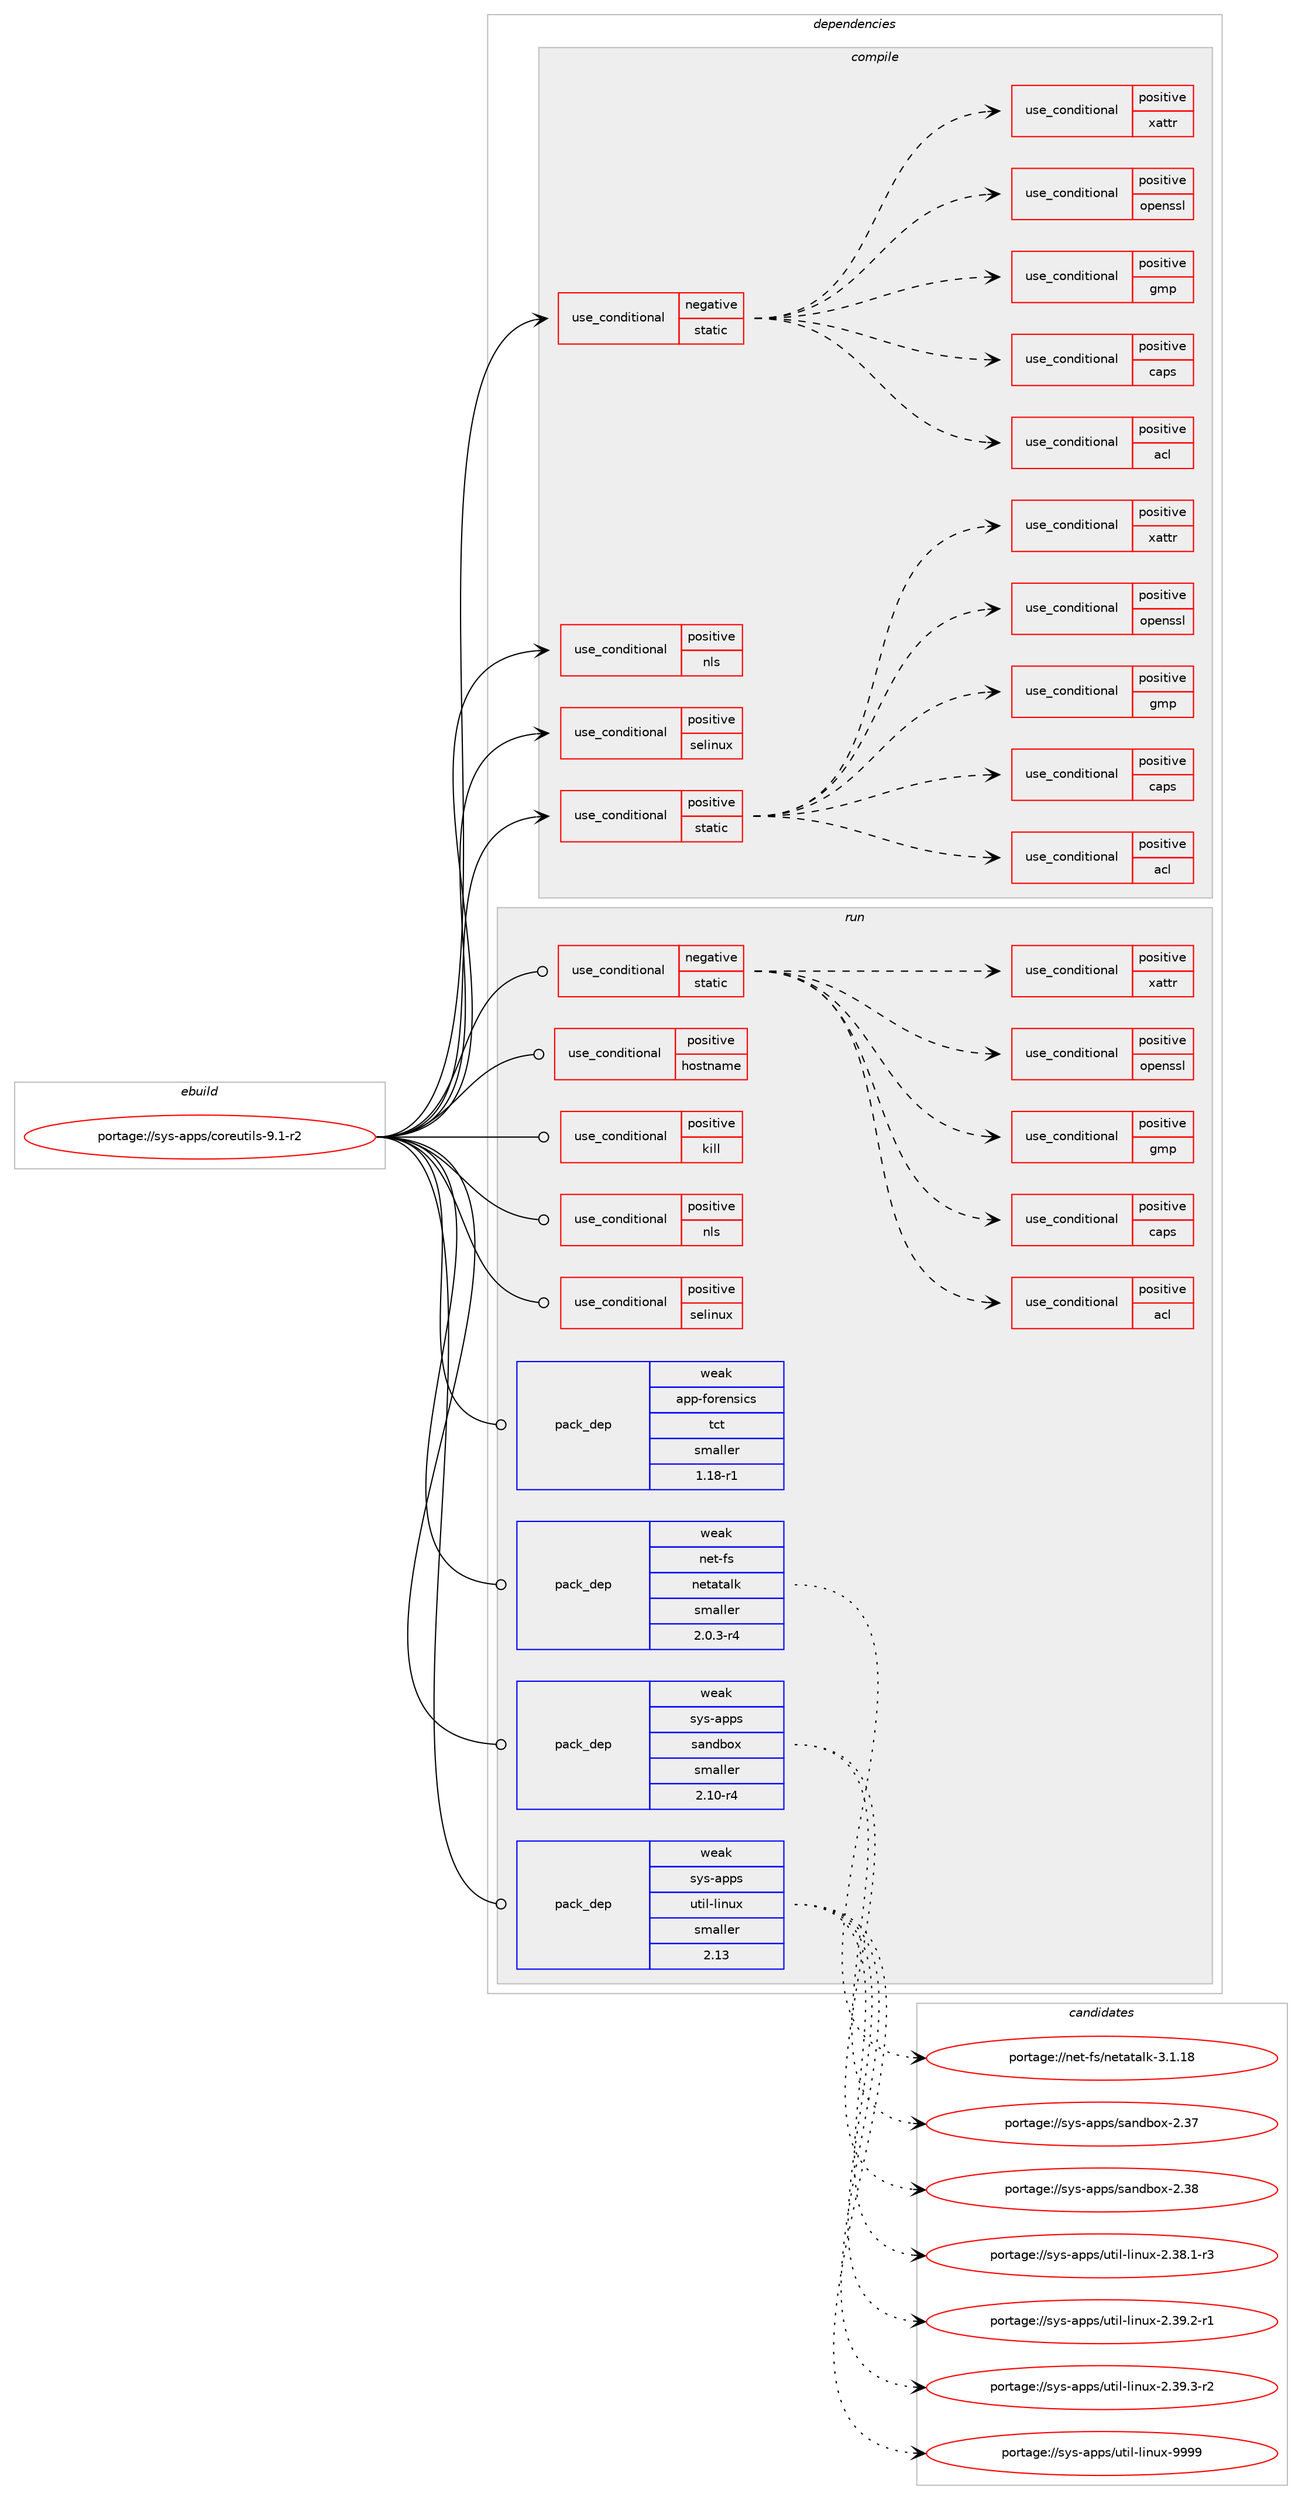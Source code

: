 digraph prolog {

# *************
# Graph options
# *************

newrank=true;
concentrate=true;
compound=true;
graph [rankdir=LR,fontname=Helvetica,fontsize=10,ranksep=1.5];#, ranksep=2.5, nodesep=0.2];
edge  [arrowhead=vee];
node  [fontname=Helvetica,fontsize=10];

# **********
# The ebuild
# **********

subgraph cluster_leftcol {
color=gray;
rank=same;
label=<<i>ebuild</i>>;
id [label="portage://sys-apps/coreutils-9.1-r2", color=red, width=4, href="../sys-apps/coreutils-9.1-r2.svg"];
}

# ****************
# The dependencies
# ****************

subgraph cluster_midcol {
color=gray;
label=<<i>dependencies</i>>;
subgraph cluster_compile {
fillcolor="#eeeeee";
style=filled;
label=<<i>compile</i>>;
subgraph cond10488 {
dependency14851 [label=<<TABLE BORDER="0" CELLBORDER="1" CELLSPACING="0" CELLPADDING="4"><TR><TD ROWSPAN="3" CELLPADDING="10">use_conditional</TD></TR><TR><TD>negative</TD></TR><TR><TD>static</TD></TR></TABLE>>, shape=none, color=red];
subgraph cond10489 {
dependency14852 [label=<<TABLE BORDER="0" CELLBORDER="1" CELLSPACING="0" CELLPADDING="4"><TR><TD ROWSPAN="3" CELLPADDING="10">use_conditional</TD></TR><TR><TD>positive</TD></TR><TR><TD>acl</TD></TR></TABLE>>, shape=none, color=red];
# *** BEGIN UNKNOWN DEPENDENCY TYPE (TODO) ***
# dependency14852 -> package_dependency(portage://sys-apps/coreutils-9.1-r2,install,no,sys-apps,acl,none,[,,],[],[])
# *** END UNKNOWN DEPENDENCY TYPE (TODO) ***

}
dependency14851:e -> dependency14852:w [weight=20,style="dashed",arrowhead="vee"];
subgraph cond10490 {
dependency14853 [label=<<TABLE BORDER="0" CELLBORDER="1" CELLSPACING="0" CELLPADDING="4"><TR><TD ROWSPAN="3" CELLPADDING="10">use_conditional</TD></TR><TR><TD>positive</TD></TR><TR><TD>caps</TD></TR></TABLE>>, shape=none, color=red];
# *** BEGIN UNKNOWN DEPENDENCY TYPE (TODO) ***
# dependency14853 -> package_dependency(portage://sys-apps/coreutils-9.1-r2,install,no,sys-libs,libcap,none,[,,],[],[])
# *** END UNKNOWN DEPENDENCY TYPE (TODO) ***

}
dependency14851:e -> dependency14853:w [weight=20,style="dashed",arrowhead="vee"];
subgraph cond10491 {
dependency14854 [label=<<TABLE BORDER="0" CELLBORDER="1" CELLSPACING="0" CELLPADDING="4"><TR><TD ROWSPAN="3" CELLPADDING="10">use_conditional</TD></TR><TR><TD>positive</TD></TR><TR><TD>gmp</TD></TR></TABLE>>, shape=none, color=red];
# *** BEGIN UNKNOWN DEPENDENCY TYPE (TODO) ***
# dependency14854 -> package_dependency(portage://sys-apps/coreutils-9.1-r2,install,no,dev-libs,gmp,none,[,,],any_same_slot,[])
# *** END UNKNOWN DEPENDENCY TYPE (TODO) ***

}
dependency14851:e -> dependency14854:w [weight=20,style="dashed",arrowhead="vee"];
subgraph cond10492 {
dependency14855 [label=<<TABLE BORDER="0" CELLBORDER="1" CELLSPACING="0" CELLPADDING="4"><TR><TD ROWSPAN="3" CELLPADDING="10">use_conditional</TD></TR><TR><TD>positive</TD></TR><TR><TD>openssl</TD></TR></TABLE>>, shape=none, color=red];
# *** BEGIN UNKNOWN DEPENDENCY TYPE (TODO) ***
# dependency14855 -> package_dependency(portage://sys-apps/coreutils-9.1-r2,install,no,dev-libs,openssl,none,[,,],any_same_slot,[])
# *** END UNKNOWN DEPENDENCY TYPE (TODO) ***

}
dependency14851:e -> dependency14855:w [weight=20,style="dashed",arrowhead="vee"];
subgraph cond10493 {
dependency14856 [label=<<TABLE BORDER="0" CELLBORDER="1" CELLSPACING="0" CELLPADDING="4"><TR><TD ROWSPAN="3" CELLPADDING="10">use_conditional</TD></TR><TR><TD>positive</TD></TR><TR><TD>xattr</TD></TR></TABLE>>, shape=none, color=red];
# *** BEGIN UNKNOWN DEPENDENCY TYPE (TODO) ***
# dependency14856 -> package_dependency(portage://sys-apps/coreutils-9.1-r2,install,no,sys-apps,attr,none,[,,],[],[])
# *** END UNKNOWN DEPENDENCY TYPE (TODO) ***

}
dependency14851:e -> dependency14856:w [weight=20,style="dashed",arrowhead="vee"];
}
id:e -> dependency14851:w [weight=20,style="solid",arrowhead="vee"];
subgraph cond10494 {
dependency14857 [label=<<TABLE BORDER="0" CELLBORDER="1" CELLSPACING="0" CELLPADDING="4"><TR><TD ROWSPAN="3" CELLPADDING="10">use_conditional</TD></TR><TR><TD>positive</TD></TR><TR><TD>nls</TD></TR></TABLE>>, shape=none, color=red];
# *** BEGIN UNKNOWN DEPENDENCY TYPE (TODO) ***
# dependency14857 -> package_dependency(portage://sys-apps/coreutils-9.1-r2,install,no,virtual,libintl,none,[,,],[],[])
# *** END UNKNOWN DEPENDENCY TYPE (TODO) ***

}
id:e -> dependency14857:w [weight=20,style="solid",arrowhead="vee"];
subgraph cond10495 {
dependency14858 [label=<<TABLE BORDER="0" CELLBORDER="1" CELLSPACING="0" CELLPADDING="4"><TR><TD ROWSPAN="3" CELLPADDING="10">use_conditional</TD></TR><TR><TD>positive</TD></TR><TR><TD>selinux</TD></TR></TABLE>>, shape=none, color=red];
# *** BEGIN UNKNOWN DEPENDENCY TYPE (TODO) ***
# dependency14858 -> package_dependency(portage://sys-apps/coreutils-9.1-r2,install,no,sys-libs,libselinux,none,[,,],[],[])
# *** END UNKNOWN DEPENDENCY TYPE (TODO) ***

}
id:e -> dependency14858:w [weight=20,style="solid",arrowhead="vee"];
subgraph cond10496 {
dependency14859 [label=<<TABLE BORDER="0" CELLBORDER="1" CELLSPACING="0" CELLPADDING="4"><TR><TD ROWSPAN="3" CELLPADDING="10">use_conditional</TD></TR><TR><TD>positive</TD></TR><TR><TD>static</TD></TR></TABLE>>, shape=none, color=red];
subgraph cond10497 {
dependency14860 [label=<<TABLE BORDER="0" CELLBORDER="1" CELLSPACING="0" CELLPADDING="4"><TR><TD ROWSPAN="3" CELLPADDING="10">use_conditional</TD></TR><TR><TD>positive</TD></TR><TR><TD>acl</TD></TR></TABLE>>, shape=none, color=red];
# *** BEGIN UNKNOWN DEPENDENCY TYPE (TODO) ***
# dependency14860 -> package_dependency(portage://sys-apps/coreutils-9.1-r2,install,no,sys-apps,acl,none,[,,],[],[use(enable(static-libs),none)])
# *** END UNKNOWN DEPENDENCY TYPE (TODO) ***

}
dependency14859:e -> dependency14860:w [weight=20,style="dashed",arrowhead="vee"];
subgraph cond10498 {
dependency14861 [label=<<TABLE BORDER="0" CELLBORDER="1" CELLSPACING="0" CELLPADDING="4"><TR><TD ROWSPAN="3" CELLPADDING="10">use_conditional</TD></TR><TR><TD>positive</TD></TR><TR><TD>caps</TD></TR></TABLE>>, shape=none, color=red];
# *** BEGIN UNKNOWN DEPENDENCY TYPE (TODO) ***
# dependency14861 -> package_dependency(portage://sys-apps/coreutils-9.1-r2,install,no,sys-libs,libcap,none,[,,],[],[])
# *** END UNKNOWN DEPENDENCY TYPE (TODO) ***

}
dependency14859:e -> dependency14861:w [weight=20,style="dashed",arrowhead="vee"];
subgraph cond10499 {
dependency14862 [label=<<TABLE BORDER="0" CELLBORDER="1" CELLSPACING="0" CELLPADDING="4"><TR><TD ROWSPAN="3" CELLPADDING="10">use_conditional</TD></TR><TR><TD>positive</TD></TR><TR><TD>gmp</TD></TR></TABLE>>, shape=none, color=red];
# *** BEGIN UNKNOWN DEPENDENCY TYPE (TODO) ***
# dependency14862 -> package_dependency(portage://sys-apps/coreutils-9.1-r2,install,no,dev-libs,gmp,none,[,,],any_same_slot,[use(enable(static-libs),none)])
# *** END UNKNOWN DEPENDENCY TYPE (TODO) ***

}
dependency14859:e -> dependency14862:w [weight=20,style="dashed",arrowhead="vee"];
subgraph cond10500 {
dependency14863 [label=<<TABLE BORDER="0" CELLBORDER="1" CELLSPACING="0" CELLPADDING="4"><TR><TD ROWSPAN="3" CELLPADDING="10">use_conditional</TD></TR><TR><TD>positive</TD></TR><TR><TD>openssl</TD></TR></TABLE>>, shape=none, color=red];
# *** BEGIN UNKNOWN DEPENDENCY TYPE (TODO) ***
# dependency14863 -> package_dependency(portage://sys-apps/coreutils-9.1-r2,install,no,dev-libs,openssl,none,[,,],any_same_slot,[use(enable(static-libs),none)])
# *** END UNKNOWN DEPENDENCY TYPE (TODO) ***

}
dependency14859:e -> dependency14863:w [weight=20,style="dashed",arrowhead="vee"];
subgraph cond10501 {
dependency14864 [label=<<TABLE BORDER="0" CELLBORDER="1" CELLSPACING="0" CELLPADDING="4"><TR><TD ROWSPAN="3" CELLPADDING="10">use_conditional</TD></TR><TR><TD>positive</TD></TR><TR><TD>xattr</TD></TR></TABLE>>, shape=none, color=red];
# *** BEGIN UNKNOWN DEPENDENCY TYPE (TODO) ***
# dependency14864 -> package_dependency(portage://sys-apps/coreutils-9.1-r2,install,no,sys-apps,attr,none,[,,],[],[use(enable(static-libs),none)])
# *** END UNKNOWN DEPENDENCY TYPE (TODO) ***

}
dependency14859:e -> dependency14864:w [weight=20,style="dashed",arrowhead="vee"];
}
id:e -> dependency14859:w [weight=20,style="solid",arrowhead="vee"];
}
subgraph cluster_compileandrun {
fillcolor="#eeeeee";
style=filled;
label=<<i>compile and run</i>>;
}
subgraph cluster_run {
fillcolor="#eeeeee";
style=filled;
label=<<i>run</i>>;
subgraph cond10502 {
dependency14865 [label=<<TABLE BORDER="0" CELLBORDER="1" CELLSPACING="0" CELLPADDING="4"><TR><TD ROWSPAN="3" CELLPADDING="10">use_conditional</TD></TR><TR><TD>negative</TD></TR><TR><TD>static</TD></TR></TABLE>>, shape=none, color=red];
subgraph cond10503 {
dependency14866 [label=<<TABLE BORDER="0" CELLBORDER="1" CELLSPACING="0" CELLPADDING="4"><TR><TD ROWSPAN="3" CELLPADDING="10">use_conditional</TD></TR><TR><TD>positive</TD></TR><TR><TD>acl</TD></TR></TABLE>>, shape=none, color=red];
# *** BEGIN UNKNOWN DEPENDENCY TYPE (TODO) ***
# dependency14866 -> package_dependency(portage://sys-apps/coreutils-9.1-r2,run,no,sys-apps,acl,none,[,,],[],[])
# *** END UNKNOWN DEPENDENCY TYPE (TODO) ***

}
dependency14865:e -> dependency14866:w [weight=20,style="dashed",arrowhead="vee"];
subgraph cond10504 {
dependency14867 [label=<<TABLE BORDER="0" CELLBORDER="1" CELLSPACING="0" CELLPADDING="4"><TR><TD ROWSPAN="3" CELLPADDING="10">use_conditional</TD></TR><TR><TD>positive</TD></TR><TR><TD>caps</TD></TR></TABLE>>, shape=none, color=red];
# *** BEGIN UNKNOWN DEPENDENCY TYPE (TODO) ***
# dependency14867 -> package_dependency(portage://sys-apps/coreutils-9.1-r2,run,no,sys-libs,libcap,none,[,,],[],[])
# *** END UNKNOWN DEPENDENCY TYPE (TODO) ***

}
dependency14865:e -> dependency14867:w [weight=20,style="dashed",arrowhead="vee"];
subgraph cond10505 {
dependency14868 [label=<<TABLE BORDER="0" CELLBORDER="1" CELLSPACING="0" CELLPADDING="4"><TR><TD ROWSPAN="3" CELLPADDING="10">use_conditional</TD></TR><TR><TD>positive</TD></TR><TR><TD>gmp</TD></TR></TABLE>>, shape=none, color=red];
# *** BEGIN UNKNOWN DEPENDENCY TYPE (TODO) ***
# dependency14868 -> package_dependency(portage://sys-apps/coreutils-9.1-r2,run,no,dev-libs,gmp,none,[,,],any_same_slot,[])
# *** END UNKNOWN DEPENDENCY TYPE (TODO) ***

}
dependency14865:e -> dependency14868:w [weight=20,style="dashed",arrowhead="vee"];
subgraph cond10506 {
dependency14869 [label=<<TABLE BORDER="0" CELLBORDER="1" CELLSPACING="0" CELLPADDING="4"><TR><TD ROWSPAN="3" CELLPADDING="10">use_conditional</TD></TR><TR><TD>positive</TD></TR><TR><TD>openssl</TD></TR></TABLE>>, shape=none, color=red];
# *** BEGIN UNKNOWN DEPENDENCY TYPE (TODO) ***
# dependency14869 -> package_dependency(portage://sys-apps/coreutils-9.1-r2,run,no,dev-libs,openssl,none,[,,],any_same_slot,[])
# *** END UNKNOWN DEPENDENCY TYPE (TODO) ***

}
dependency14865:e -> dependency14869:w [weight=20,style="dashed",arrowhead="vee"];
subgraph cond10507 {
dependency14870 [label=<<TABLE BORDER="0" CELLBORDER="1" CELLSPACING="0" CELLPADDING="4"><TR><TD ROWSPAN="3" CELLPADDING="10">use_conditional</TD></TR><TR><TD>positive</TD></TR><TR><TD>xattr</TD></TR></TABLE>>, shape=none, color=red];
# *** BEGIN UNKNOWN DEPENDENCY TYPE (TODO) ***
# dependency14870 -> package_dependency(portage://sys-apps/coreutils-9.1-r2,run,no,sys-apps,attr,none,[,,],[],[])
# *** END UNKNOWN DEPENDENCY TYPE (TODO) ***

}
dependency14865:e -> dependency14870:w [weight=20,style="dashed",arrowhead="vee"];
}
id:e -> dependency14865:w [weight=20,style="solid",arrowhead="odot"];
subgraph cond10508 {
dependency14871 [label=<<TABLE BORDER="0" CELLBORDER="1" CELLSPACING="0" CELLPADDING="4"><TR><TD ROWSPAN="3" CELLPADDING="10">use_conditional</TD></TR><TR><TD>positive</TD></TR><TR><TD>hostname</TD></TR></TABLE>>, shape=none, color=red];
# *** BEGIN UNKNOWN DEPENDENCY TYPE (TODO) ***
# dependency14871 -> package_dependency(portage://sys-apps/coreutils-9.1-r2,run,weak,sys-apps,net-tools,none,[,,],[],[use(enable(hostname),none)])
# *** END UNKNOWN DEPENDENCY TYPE (TODO) ***

}
id:e -> dependency14871:w [weight=20,style="solid",arrowhead="odot"];
subgraph cond10509 {
dependency14872 [label=<<TABLE BORDER="0" CELLBORDER="1" CELLSPACING="0" CELLPADDING="4"><TR><TD ROWSPAN="3" CELLPADDING="10">use_conditional</TD></TR><TR><TD>positive</TD></TR><TR><TD>kill</TD></TR></TABLE>>, shape=none, color=red];
# *** BEGIN UNKNOWN DEPENDENCY TYPE (TODO) ***
# dependency14872 -> package_dependency(portage://sys-apps/coreutils-9.1-r2,run,weak,sys-apps,util-linux,none,[,,],[],[use(enable(kill),none)])
# *** END UNKNOWN DEPENDENCY TYPE (TODO) ***

# *** BEGIN UNKNOWN DEPENDENCY TYPE (TODO) ***
# dependency14872 -> package_dependency(portage://sys-apps/coreutils-9.1-r2,run,weak,sys-process,procps,none,[,,],[],[use(enable(kill),none)])
# *** END UNKNOWN DEPENDENCY TYPE (TODO) ***

}
id:e -> dependency14872:w [weight=20,style="solid",arrowhead="odot"];
subgraph cond10510 {
dependency14873 [label=<<TABLE BORDER="0" CELLBORDER="1" CELLSPACING="0" CELLPADDING="4"><TR><TD ROWSPAN="3" CELLPADDING="10">use_conditional</TD></TR><TR><TD>positive</TD></TR><TR><TD>nls</TD></TR></TABLE>>, shape=none, color=red];
# *** BEGIN UNKNOWN DEPENDENCY TYPE (TODO) ***
# dependency14873 -> package_dependency(portage://sys-apps/coreutils-9.1-r2,run,no,virtual,libintl,none,[,,],[],[])
# *** END UNKNOWN DEPENDENCY TYPE (TODO) ***

}
id:e -> dependency14873:w [weight=20,style="solid",arrowhead="odot"];
subgraph cond10511 {
dependency14874 [label=<<TABLE BORDER="0" CELLBORDER="1" CELLSPACING="0" CELLPADDING="4"><TR><TD ROWSPAN="3" CELLPADDING="10">use_conditional</TD></TR><TR><TD>positive</TD></TR><TR><TD>selinux</TD></TR></TABLE>>, shape=none, color=red];
# *** BEGIN UNKNOWN DEPENDENCY TYPE (TODO) ***
# dependency14874 -> package_dependency(portage://sys-apps/coreutils-9.1-r2,run,no,sys-libs,libselinux,none,[,,],[],[])
# *** END UNKNOWN DEPENDENCY TYPE (TODO) ***

}
id:e -> dependency14874:w [weight=20,style="solid",arrowhead="odot"];
subgraph pack4213 {
dependency14875 [label=<<TABLE BORDER="0" CELLBORDER="1" CELLSPACING="0" CELLPADDING="4" WIDTH="220"><TR><TD ROWSPAN="6" CELLPADDING="30">pack_dep</TD></TR><TR><TD WIDTH="110">weak</TD></TR><TR><TD>app-forensics</TD></TR><TR><TD>tct</TD></TR><TR><TD>smaller</TD></TR><TR><TD>1.18-r1</TD></TR></TABLE>>, shape=none, color=blue];
}
id:e -> dependency14875:w [weight=20,style="solid",arrowhead="odot"];
subgraph pack4214 {
dependency14876 [label=<<TABLE BORDER="0" CELLBORDER="1" CELLSPACING="0" CELLPADDING="4" WIDTH="220"><TR><TD ROWSPAN="6" CELLPADDING="30">pack_dep</TD></TR><TR><TD WIDTH="110">weak</TD></TR><TR><TD>net-fs</TD></TR><TR><TD>netatalk</TD></TR><TR><TD>smaller</TD></TR><TR><TD>2.0.3-r4</TD></TR></TABLE>>, shape=none, color=blue];
}
id:e -> dependency14876:w [weight=20,style="solid",arrowhead="odot"];
# *** BEGIN UNKNOWN DEPENDENCY TYPE (TODO) ***
# id -> package_dependency(portage://sys-apps/coreutils-9.1-r2,run,weak,net-mail,base64,none,[,,],[],[])
# *** END UNKNOWN DEPENDENCY TYPE (TODO) ***

# *** BEGIN UNKNOWN DEPENDENCY TYPE (TODO) ***
# id -> package_dependency(portage://sys-apps/coreutils-9.1-r2,run,weak,sys-apps,mktemp,none,[,,],[],[])
# *** END UNKNOWN DEPENDENCY TYPE (TODO) ***

subgraph pack4215 {
dependency14877 [label=<<TABLE BORDER="0" CELLBORDER="1" CELLSPACING="0" CELLPADDING="4" WIDTH="220"><TR><TD ROWSPAN="6" CELLPADDING="30">pack_dep</TD></TR><TR><TD WIDTH="110">weak</TD></TR><TR><TD>sys-apps</TD></TR><TR><TD>sandbox</TD></TR><TR><TD>smaller</TD></TR><TR><TD>2.10-r4</TD></TR></TABLE>>, shape=none, color=blue];
}
id:e -> dependency14877:w [weight=20,style="solid",arrowhead="odot"];
# *** BEGIN UNKNOWN DEPENDENCY TYPE (TODO) ***
# id -> package_dependency(portage://sys-apps/coreutils-9.1-r2,run,weak,sys-apps,stat,none,[,,],[],[])
# *** END UNKNOWN DEPENDENCY TYPE (TODO) ***

subgraph pack4216 {
dependency14878 [label=<<TABLE BORDER="0" CELLBORDER="1" CELLSPACING="0" CELLPADDING="4" WIDTH="220"><TR><TD ROWSPAN="6" CELLPADDING="30">pack_dep</TD></TR><TR><TD WIDTH="110">weak</TD></TR><TR><TD>sys-apps</TD></TR><TR><TD>util-linux</TD></TR><TR><TD>smaller</TD></TR><TR><TD>2.13</TD></TR></TABLE>>, shape=none, color=blue];
}
id:e -> dependency14878:w [weight=20,style="solid",arrowhead="odot"];
}
}

# **************
# The candidates
# **************

subgraph cluster_choices {
rank=same;
color=gray;
label=<<i>candidates</i>>;

subgraph choice4213 {
color=black;
nodesep=1;
}
subgraph choice4214 {
color=black;
nodesep=1;
choice1101011164510211547110101116971169710810745514649464956 [label="portage://net-fs/netatalk-3.1.18", color=red, width=4,href="../net-fs/netatalk-3.1.18.svg"];
dependency14876:e -> choice1101011164510211547110101116971169710810745514649464956:w [style=dotted,weight="100"];
}
subgraph choice4215 {
color=black;
nodesep=1;
choice11512111545971121121154711597110100981111204550465155 [label="portage://sys-apps/sandbox-2.37", color=red, width=4,href="../sys-apps/sandbox-2.37.svg"];
choice11512111545971121121154711597110100981111204550465156 [label="portage://sys-apps/sandbox-2.38", color=red, width=4,href="../sys-apps/sandbox-2.38.svg"];
dependency14877:e -> choice11512111545971121121154711597110100981111204550465155:w [style=dotted,weight="100"];
dependency14877:e -> choice11512111545971121121154711597110100981111204550465156:w [style=dotted,weight="100"];
}
subgraph choice4216 {
color=black;
nodesep=1;
choice11512111545971121121154711711610510845108105110117120455046515646494511451 [label="portage://sys-apps/util-linux-2.38.1-r3", color=red, width=4,href="../sys-apps/util-linux-2.38.1-r3.svg"];
choice11512111545971121121154711711610510845108105110117120455046515746504511449 [label="portage://sys-apps/util-linux-2.39.2-r1", color=red, width=4,href="../sys-apps/util-linux-2.39.2-r1.svg"];
choice11512111545971121121154711711610510845108105110117120455046515746514511450 [label="portage://sys-apps/util-linux-2.39.3-r2", color=red, width=4,href="../sys-apps/util-linux-2.39.3-r2.svg"];
choice115121115459711211211547117116105108451081051101171204557575757 [label="portage://sys-apps/util-linux-9999", color=red, width=4,href="../sys-apps/util-linux-9999.svg"];
dependency14878:e -> choice11512111545971121121154711711610510845108105110117120455046515646494511451:w [style=dotted,weight="100"];
dependency14878:e -> choice11512111545971121121154711711610510845108105110117120455046515746504511449:w [style=dotted,weight="100"];
dependency14878:e -> choice11512111545971121121154711711610510845108105110117120455046515746514511450:w [style=dotted,weight="100"];
dependency14878:e -> choice115121115459711211211547117116105108451081051101171204557575757:w [style=dotted,weight="100"];
}
}

}
